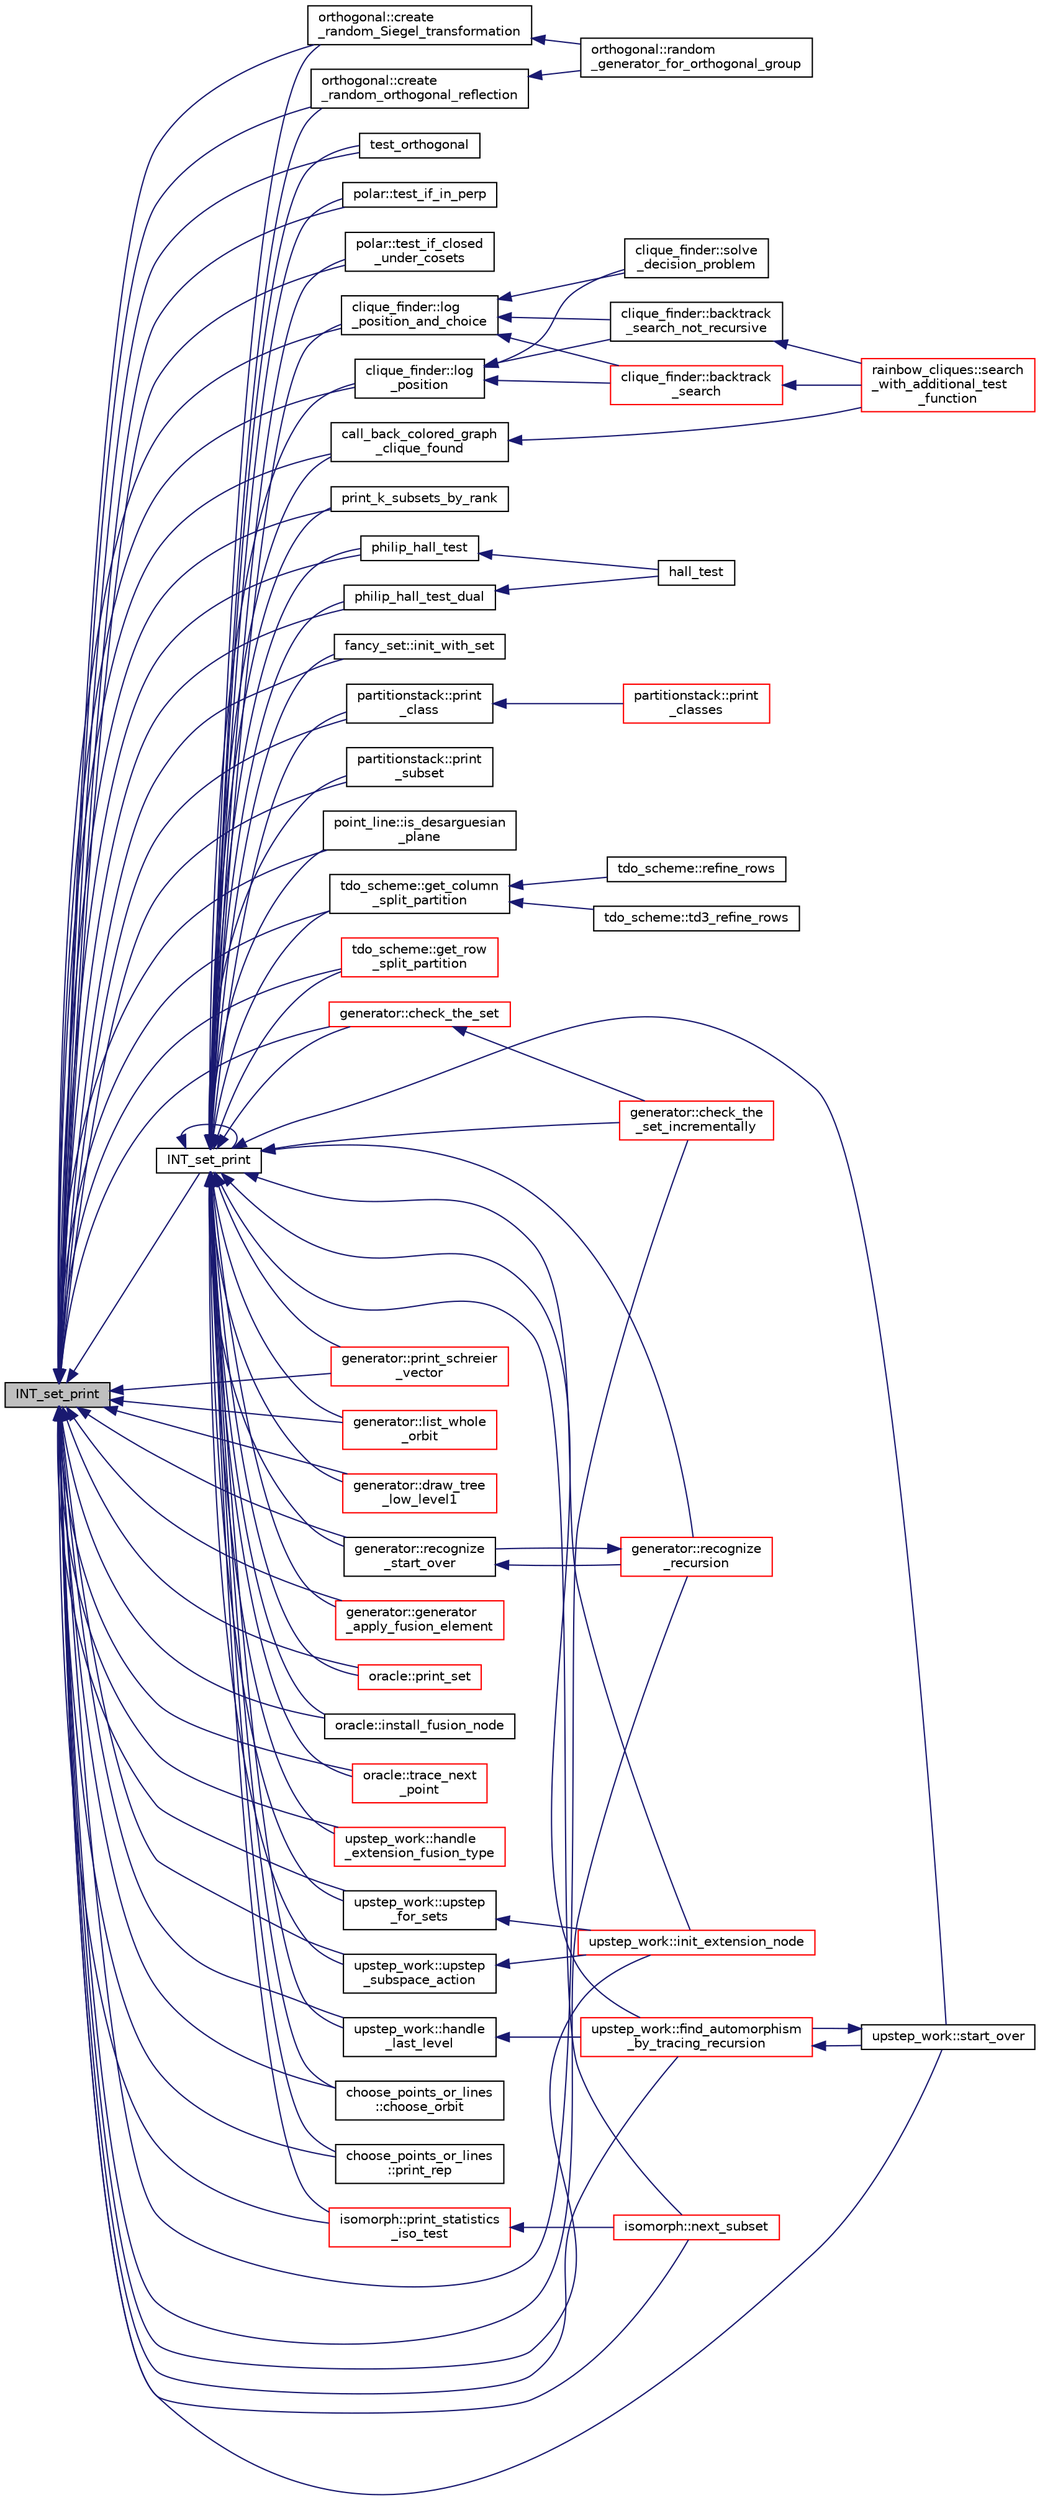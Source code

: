 digraph "INT_set_print"
{
  edge [fontname="Helvetica",fontsize="10",labelfontname="Helvetica",labelfontsize="10"];
  node [fontname="Helvetica",fontsize="10",shape=record];
  rankdir="LR";
  Node1341 [label="INT_set_print",height=0.2,width=0.4,color="black", fillcolor="grey75", style="filled", fontcolor="black"];
  Node1341 -> Node1342 [dir="back",color="midnightblue",fontsize="10",style="solid",fontname="Helvetica"];
  Node1342 [label="orthogonal::create\l_random_Siegel_transformation",height=0.2,width=0.4,color="black", fillcolor="white", style="filled",URL="$d7/daa/classorthogonal.html#ad691ec706194282d2954a5edaca883cf"];
  Node1342 -> Node1343 [dir="back",color="midnightblue",fontsize="10",style="solid",fontname="Helvetica"];
  Node1343 [label="orthogonal::random\l_generator_for_orthogonal_group",height=0.2,width=0.4,color="black", fillcolor="white", style="filled",URL="$d7/daa/classorthogonal.html#a380946c3af4d3d83118c409a7aecfe3d"];
  Node1341 -> Node1344 [dir="back",color="midnightblue",fontsize="10",style="solid",fontname="Helvetica"];
  Node1344 [label="orthogonal::create\l_random_orthogonal_reflection",height=0.2,width=0.4,color="black", fillcolor="white", style="filled",URL="$d7/daa/classorthogonal.html#a8cf782be9d4f9ffd3dfcd485e374e879"];
  Node1344 -> Node1343 [dir="back",color="midnightblue",fontsize="10",style="solid",fontname="Helvetica"];
  Node1341 -> Node1345 [dir="back",color="midnightblue",fontsize="10",style="solid",fontname="Helvetica"];
  Node1345 [label="test_orthogonal",height=0.2,width=0.4,color="black", fillcolor="white", style="filled",URL="$db/da0/lib_2foundations_2geometry_2orthogonal__points_8_c.html#ac991de424f12f1e96291c9df540caf16"];
  Node1341 -> Node1346 [dir="back",color="midnightblue",fontsize="10",style="solid",fontname="Helvetica"];
  Node1346 [label="polar::test_if_in_perp",height=0.2,width=0.4,color="black", fillcolor="white", style="filled",URL="$da/d1c/classpolar.html#a6e400ec31bb2c7ab36b3b19da84139a8"];
  Node1341 -> Node1347 [dir="back",color="midnightblue",fontsize="10",style="solid",fontname="Helvetica"];
  Node1347 [label="polar::test_if_closed\l_under_cosets",height=0.2,width=0.4,color="black", fillcolor="white", style="filled",URL="$da/d1c/classpolar.html#ac138ccb36cf30d262a8d8eb55e74486f"];
  Node1341 -> Node1348 [dir="back",color="midnightblue",fontsize="10",style="solid",fontname="Helvetica"];
  Node1348 [label="INT_set_print",height=0.2,width=0.4,color="black", fillcolor="white", style="filled",URL="$d5/db4/io__and__os_8h.html#a97614645ec11df30e0e896367f91ffd9"];
  Node1348 -> Node1342 [dir="back",color="midnightblue",fontsize="10",style="solid",fontname="Helvetica"];
  Node1348 -> Node1344 [dir="back",color="midnightblue",fontsize="10",style="solid",fontname="Helvetica"];
  Node1348 -> Node1345 [dir="back",color="midnightblue",fontsize="10",style="solid",fontname="Helvetica"];
  Node1348 -> Node1346 [dir="back",color="midnightblue",fontsize="10",style="solid",fontname="Helvetica"];
  Node1348 -> Node1347 [dir="back",color="midnightblue",fontsize="10",style="solid",fontname="Helvetica"];
  Node1348 -> Node1348 [dir="back",color="midnightblue",fontsize="10",style="solid",fontname="Helvetica"];
  Node1348 -> Node1349 [dir="back",color="midnightblue",fontsize="10",style="solid",fontname="Helvetica"];
  Node1349 [label="clique_finder::log\l_position_and_choice",height=0.2,width=0.4,color="black", fillcolor="white", style="filled",URL="$dc/d82/classclique__finder.html#aa4b011fdcab17998ca2fdd181a8f760f"];
  Node1349 -> Node1350 [dir="back",color="midnightblue",fontsize="10",style="solid",fontname="Helvetica"];
  Node1350 [label="clique_finder::backtrack\l_search",height=0.2,width=0.4,color="red", fillcolor="white", style="filled",URL="$dc/d82/classclique__finder.html#a94ab299b0915409a3bc1084186393e0a"];
  Node1350 -> Node1355 [dir="back",color="midnightblue",fontsize="10",style="solid",fontname="Helvetica"];
  Node1355 [label="rainbow_cliques::search\l_with_additional_test\l_function",height=0.2,width=0.4,color="red", fillcolor="white", style="filled",URL="$d3/d54/classrainbow__cliques.html#a38487c306d689486602968412f851b98"];
  Node1349 -> Node1357 [dir="back",color="midnightblue",fontsize="10",style="solid",fontname="Helvetica"];
  Node1357 [label="clique_finder::solve\l_decision_problem",height=0.2,width=0.4,color="black", fillcolor="white", style="filled",URL="$dc/d82/classclique__finder.html#a56caf53f860dbbc0b13448b5982773e2"];
  Node1349 -> Node1358 [dir="back",color="midnightblue",fontsize="10",style="solid",fontname="Helvetica"];
  Node1358 [label="clique_finder::backtrack\l_search_not_recursive",height=0.2,width=0.4,color="black", fillcolor="white", style="filled",URL="$dc/d82/classclique__finder.html#acc978a5b3e9fcd0c8e4a9b08d49d94e0"];
  Node1358 -> Node1355 [dir="back",color="midnightblue",fontsize="10",style="solid",fontname="Helvetica"];
  Node1348 -> Node1359 [dir="back",color="midnightblue",fontsize="10",style="solid",fontname="Helvetica"];
  Node1359 [label="clique_finder::log\l_position",height=0.2,width=0.4,color="black", fillcolor="white", style="filled",URL="$dc/d82/classclique__finder.html#a6824d3ea2049ef742dccfec9733ed1ec"];
  Node1359 -> Node1350 [dir="back",color="midnightblue",fontsize="10",style="solid",fontname="Helvetica"];
  Node1359 -> Node1357 [dir="back",color="midnightblue",fontsize="10",style="solid",fontname="Helvetica"];
  Node1359 -> Node1358 [dir="back",color="midnightblue",fontsize="10",style="solid",fontname="Helvetica"];
  Node1348 -> Node1360 [dir="back",color="midnightblue",fontsize="10",style="solid",fontname="Helvetica"];
  Node1360 [label="call_back_colored_graph\l_clique_found",height=0.2,width=0.4,color="black", fillcolor="white", style="filled",URL="$d7/d7e/graph__theory_8h.html#a89374a6e88e7da1264c7e1b594ec3559"];
  Node1360 -> Node1355 [dir="back",color="midnightblue",fontsize="10",style="solid",fontname="Helvetica"];
  Node1348 -> Node1361 [dir="back",color="midnightblue",fontsize="10",style="solid",fontname="Helvetica"];
  Node1361 [label="print_k_subsets_by_rank",height=0.2,width=0.4,color="black", fillcolor="white", style="filled",URL="$d2/d23/combinatorics_8h.html#a573a66b52b275979fcd61939288879a3"];
  Node1348 -> Node1362 [dir="back",color="midnightblue",fontsize="10",style="solid",fontname="Helvetica"];
  Node1362 [label="philip_hall_test",height=0.2,width=0.4,color="black", fillcolor="white", style="filled",URL="$d2/d23/combinatorics_8h.html#a19ef9173e76ddd95996c9cd05f9b3dd5"];
  Node1362 -> Node1363 [dir="back",color="midnightblue",fontsize="10",style="solid",fontname="Helvetica"];
  Node1363 [label="hall_test",height=0.2,width=0.4,color="black", fillcolor="white", style="filled",URL="$d2/d23/combinatorics_8h.html#a63902d1a255a4aed1b78b317e3d5bee0"];
  Node1348 -> Node1364 [dir="back",color="midnightblue",fontsize="10",style="solid",fontname="Helvetica"];
  Node1364 [label="philip_hall_test_dual",height=0.2,width=0.4,color="black", fillcolor="white", style="filled",URL="$d2/d23/combinatorics_8h.html#ad703ea244adc82fa2ed2f6723784e923"];
  Node1364 -> Node1363 [dir="back",color="midnightblue",fontsize="10",style="solid",fontname="Helvetica"];
  Node1348 -> Node1365 [dir="back",color="midnightblue",fontsize="10",style="solid",fontname="Helvetica"];
  Node1365 [label="fancy_set::init_with_set",height=0.2,width=0.4,color="black", fillcolor="white", style="filled",URL="$d5/da4/classfancy__set.html#a03b0a2b524e9ab493499c0f5f9fe4cfd"];
  Node1348 -> Node1366 [dir="back",color="midnightblue",fontsize="10",style="solid",fontname="Helvetica"];
  Node1366 [label="partitionstack::print\l_class",height=0.2,width=0.4,color="black", fillcolor="white", style="filled",URL="$d3/d87/classpartitionstack.html#a7dbde570bd374f43293acbcafb574e9a"];
  Node1366 -> Node1367 [dir="back",color="midnightblue",fontsize="10",style="solid",fontname="Helvetica"];
  Node1367 [label="partitionstack::print\l_classes",height=0.2,width=0.4,color="red", fillcolor="white", style="filled",URL="$d3/d87/classpartitionstack.html#a4402fb4ff1f6c91590899814cf91438c"];
  Node1348 -> Node1371 [dir="back",color="midnightblue",fontsize="10",style="solid",fontname="Helvetica"];
  Node1371 [label="partitionstack::print\l_subset",height=0.2,width=0.4,color="black", fillcolor="white", style="filled",URL="$d3/d87/classpartitionstack.html#a098714bf14613bfd7feebde5f28474ed"];
  Node1348 -> Node1372 [dir="back",color="midnightblue",fontsize="10",style="solid",fontname="Helvetica"];
  Node1372 [label="point_line::is_desarguesian\l_plane",height=0.2,width=0.4,color="black", fillcolor="white", style="filled",URL="$dd/def/classpoint__line.html#a664189dde33698267c4c82b1ee3aa401"];
  Node1348 -> Node1373 [dir="back",color="midnightblue",fontsize="10",style="solid",fontname="Helvetica"];
  Node1373 [label="tdo_scheme::get_column\l_split_partition",height=0.2,width=0.4,color="black", fillcolor="white", style="filled",URL="$d7/dbc/classtdo__scheme.html#a5555b89fcee5e51193ccc8e13ac782a5"];
  Node1373 -> Node1374 [dir="back",color="midnightblue",fontsize="10",style="solid",fontname="Helvetica"];
  Node1374 [label="tdo_scheme::refine_rows",height=0.2,width=0.4,color="black", fillcolor="white", style="filled",URL="$d7/dbc/classtdo__scheme.html#a46e53efbb78910f9f40c6c747ef2e12a"];
  Node1373 -> Node1375 [dir="back",color="midnightblue",fontsize="10",style="solid",fontname="Helvetica"];
  Node1375 [label="tdo_scheme::td3_refine_rows",height=0.2,width=0.4,color="black", fillcolor="white", style="filled",URL="$d7/dbc/classtdo__scheme.html#a408d97466d7eb8ab85a8b4f89d450481"];
  Node1348 -> Node1376 [dir="back",color="midnightblue",fontsize="10",style="solid",fontname="Helvetica"];
  Node1376 [label="tdo_scheme::get_row\l_split_partition",height=0.2,width=0.4,color="red", fillcolor="white", style="filled",URL="$d7/dbc/classtdo__scheme.html#ad12273edf8ebfd4141d2c30c59d4048f"];
  Node1348 -> Node1379 [dir="back",color="midnightblue",fontsize="10",style="solid",fontname="Helvetica"];
  Node1379 [label="generator::check_the_set",height=0.2,width=0.4,color="red", fillcolor="white", style="filled",URL="$d7/d73/classgenerator.html#a584bdf110f34a1d5c171a6d56c1a33ec"];
  Node1379 -> Node1380 [dir="back",color="midnightblue",fontsize="10",style="solid",fontname="Helvetica"];
  Node1380 [label="generator::check_the\l_set_incrementally",height=0.2,width=0.4,color="red", fillcolor="white", style="filled",URL="$d7/d73/classgenerator.html#a6ffae728f3b12f9879cb614d9b37660a"];
  Node1348 -> Node1380 [dir="back",color="midnightblue",fontsize="10",style="solid",fontname="Helvetica"];
  Node1348 -> Node1469 [dir="back",color="midnightblue",fontsize="10",style="solid",fontname="Helvetica"];
  Node1469 [label="generator::print_schreier\l_vector",height=0.2,width=0.4,color="red", fillcolor="white", style="filled",URL="$d7/d73/classgenerator.html#aa31c8a1d5c8f5ccb054a07455983b0d1"];
  Node1348 -> Node1471 [dir="back",color="midnightblue",fontsize="10",style="solid",fontname="Helvetica"];
  Node1471 [label="generator::list_whole\l_orbit",height=0.2,width=0.4,color="red", fillcolor="white", style="filled",URL="$d7/d73/classgenerator.html#aa102d1c1e32f0cd1dafeab1e0d1c18c1"];
  Node1348 -> Node1475 [dir="back",color="midnightblue",fontsize="10",style="solid",fontname="Helvetica"];
  Node1475 [label="generator::draw_tree\l_low_level1",height=0.2,width=0.4,color="red", fillcolor="white", style="filled",URL="$d7/d73/classgenerator.html#a05c91a8f773c25fbad2e806201d5f0d3"];
  Node1348 -> Node1481 [dir="back",color="midnightblue",fontsize="10",style="solid",fontname="Helvetica"];
  Node1481 [label="generator::recognize\l_start_over",height=0.2,width=0.4,color="black", fillcolor="white", style="filled",URL="$d7/d73/classgenerator.html#a919203a185166f12cf3d30aa24fae4d4"];
  Node1481 -> Node1482 [dir="back",color="midnightblue",fontsize="10",style="solid",fontname="Helvetica"];
  Node1482 [label="generator::recognize\l_recursion",height=0.2,width=0.4,color="red", fillcolor="white", style="filled",URL="$d7/d73/classgenerator.html#aaa01a7f679c27da5a9602b31c66d47ee"];
  Node1482 -> Node1481 [dir="back",color="midnightblue",fontsize="10",style="solid",fontname="Helvetica"];
  Node1348 -> Node1482 [dir="back",color="midnightblue",fontsize="10",style="solid",fontname="Helvetica"];
  Node1348 -> Node1489 [dir="back",color="midnightblue",fontsize="10",style="solid",fontname="Helvetica"];
  Node1489 [label="generator::generator\l_apply_fusion_element",height=0.2,width=0.4,color="red", fillcolor="white", style="filled",URL="$d7/d73/classgenerator.html#a5e555672da45c6fbc2c5b2d2aa9bb537"];
  Node1348 -> Node1538 [dir="back",color="midnightblue",fontsize="10",style="solid",fontname="Helvetica"];
  Node1538 [label="oracle::print_set",height=0.2,width=0.4,color="red", fillcolor="white", style="filled",URL="$d7/da7/classoracle.html#ad61bc9aa21c6a21da3845c83450faedc"];
  Node1348 -> Node1554 [dir="back",color="midnightblue",fontsize="10",style="solid",fontname="Helvetica"];
  Node1554 [label="oracle::install_fusion_node",height=0.2,width=0.4,color="black", fillcolor="white", style="filled",URL="$d7/da7/classoracle.html#a8375f717ccaea657f03f4d03fa68a9a2"];
  Node1348 -> Node1555 [dir="back",color="midnightblue",fontsize="10",style="solid",fontname="Helvetica"];
  Node1555 [label="oracle::trace_next\l_point",height=0.2,width=0.4,color="red", fillcolor="white", style="filled",URL="$d7/da7/classoracle.html#ae86c3f9d4b95b5a6e88ee0959942ecde"];
  Node1348 -> Node1491 [dir="back",color="midnightblue",fontsize="10",style="solid",fontname="Helvetica"];
  Node1491 [label="upstep_work::handle\l_extension_fusion_type",height=0.2,width=0.4,color="red", fillcolor="white", style="filled",URL="$d2/dd6/classupstep__work.html#a36d44fd802b8b56c9ae1d64485e5f396"];
  Node1348 -> Node1550 [dir="back",color="midnightblue",fontsize="10",style="solid",fontname="Helvetica"];
  Node1550 [label="upstep_work::init_extension_node",height=0.2,width=0.4,color="red", fillcolor="white", style="filled",URL="$d2/dd6/classupstep__work.html#ad74931a4c6dc97102d405a755433297d"];
  Node1348 -> Node1549 [dir="back",color="midnightblue",fontsize="10",style="solid",fontname="Helvetica"];
  Node1549 [label="upstep_work::upstep\l_for_sets",height=0.2,width=0.4,color="black", fillcolor="white", style="filled",URL="$d2/dd6/classupstep__work.html#acbfe3d5e23c38c3dc8f5908e0bc5bf1b"];
  Node1549 -> Node1550 [dir="back",color="midnightblue",fontsize="10",style="solid",fontname="Helvetica"];
  Node1348 -> Node1552 [dir="back",color="midnightblue",fontsize="10",style="solid",fontname="Helvetica"];
  Node1552 [label="upstep_work::upstep\l_subspace_action",height=0.2,width=0.4,color="black", fillcolor="white", style="filled",URL="$d2/dd6/classupstep__work.html#afd45c862c93f460a2e523f074d024529"];
  Node1552 -> Node1550 [dir="back",color="midnightblue",fontsize="10",style="solid",fontname="Helvetica"];
  Node1348 -> Node1547 [dir="back",color="midnightblue",fontsize="10",style="solid",fontname="Helvetica"];
  Node1547 [label="upstep_work::find_automorphism\l_by_tracing_recursion",height=0.2,width=0.4,color="red", fillcolor="white", style="filled",URL="$d2/dd6/classupstep__work.html#a621a83906c4c31d4de34963f6eaa668d"];
  Node1547 -> Node1553 [dir="back",color="midnightblue",fontsize="10",style="solid",fontname="Helvetica"];
  Node1553 [label="upstep_work::start_over",height=0.2,width=0.4,color="black", fillcolor="white", style="filled",URL="$d2/dd6/classupstep__work.html#ad1eba8d53528a3a0277041883a5724c3"];
  Node1553 -> Node1547 [dir="back",color="midnightblue",fontsize="10",style="solid",fontname="Helvetica"];
  Node1348 -> Node1558 [dir="back",color="midnightblue",fontsize="10",style="solid",fontname="Helvetica"];
  Node1558 [label="upstep_work::handle\l_last_level",height=0.2,width=0.4,color="black", fillcolor="white", style="filled",URL="$d2/dd6/classupstep__work.html#a5e4dd0050b47d8143df44a4364003daa"];
  Node1558 -> Node1547 [dir="back",color="midnightblue",fontsize="10",style="solid",fontname="Helvetica"];
  Node1348 -> Node1553 [dir="back",color="midnightblue",fontsize="10",style="solid",fontname="Helvetica"];
  Node1348 -> Node1517 [dir="back",color="midnightblue",fontsize="10",style="solid",fontname="Helvetica"];
  Node1517 [label="choose_points_or_lines\l::choose_orbit",height=0.2,width=0.4,color="black", fillcolor="white", style="filled",URL="$d6/d75/classchoose__points__or__lines.html#a17def7dc2b9407b483d887fb24fab74d"];
  Node1348 -> Node1559 [dir="back",color="midnightblue",fontsize="10",style="solid",fontname="Helvetica"];
  Node1559 [label="choose_points_or_lines\l::print_rep",height=0.2,width=0.4,color="black", fillcolor="white", style="filled",URL="$d6/d75/classchoose__points__or__lines.html#a9ddb55ec204f9df972d5eb9e2cc9a118"];
  Node1348 -> Node1560 [dir="back",color="midnightblue",fontsize="10",style="solid",fontname="Helvetica"];
  Node1560 [label="isomorph::next_subset",height=0.2,width=0.4,color="red", fillcolor="white", style="filled",URL="$d3/d5f/classisomorph.html#a9e5876d214f75b10f9b301115ed80002"];
  Node1348 -> Node1563 [dir="back",color="midnightblue",fontsize="10",style="solid",fontname="Helvetica"];
  Node1563 [label="isomorph::print_statistics\l_iso_test",height=0.2,width=0.4,color="red", fillcolor="white", style="filled",URL="$d3/d5f/classisomorph.html#a92a0591020464dd4974d2b17f7be862b"];
  Node1563 -> Node1560 [dir="back",color="midnightblue",fontsize="10",style="solid",fontname="Helvetica"];
  Node1341 -> Node1349 [dir="back",color="midnightblue",fontsize="10",style="solid",fontname="Helvetica"];
  Node1341 -> Node1359 [dir="back",color="midnightblue",fontsize="10",style="solid",fontname="Helvetica"];
  Node1341 -> Node1360 [dir="back",color="midnightblue",fontsize="10",style="solid",fontname="Helvetica"];
  Node1341 -> Node1361 [dir="back",color="midnightblue",fontsize="10",style="solid",fontname="Helvetica"];
  Node1341 -> Node1362 [dir="back",color="midnightblue",fontsize="10",style="solid",fontname="Helvetica"];
  Node1341 -> Node1364 [dir="back",color="midnightblue",fontsize="10",style="solid",fontname="Helvetica"];
  Node1341 -> Node1365 [dir="back",color="midnightblue",fontsize="10",style="solid",fontname="Helvetica"];
  Node1341 -> Node1366 [dir="back",color="midnightblue",fontsize="10",style="solid",fontname="Helvetica"];
  Node1341 -> Node1371 [dir="back",color="midnightblue",fontsize="10",style="solid",fontname="Helvetica"];
  Node1341 -> Node1372 [dir="back",color="midnightblue",fontsize="10",style="solid",fontname="Helvetica"];
  Node1341 -> Node1373 [dir="back",color="midnightblue",fontsize="10",style="solid",fontname="Helvetica"];
  Node1341 -> Node1376 [dir="back",color="midnightblue",fontsize="10",style="solid",fontname="Helvetica"];
  Node1341 -> Node1379 [dir="back",color="midnightblue",fontsize="10",style="solid",fontname="Helvetica"];
  Node1341 -> Node1380 [dir="back",color="midnightblue",fontsize="10",style="solid",fontname="Helvetica"];
  Node1341 -> Node1469 [dir="back",color="midnightblue",fontsize="10",style="solid",fontname="Helvetica"];
  Node1341 -> Node1471 [dir="back",color="midnightblue",fontsize="10",style="solid",fontname="Helvetica"];
  Node1341 -> Node1475 [dir="back",color="midnightblue",fontsize="10",style="solid",fontname="Helvetica"];
  Node1341 -> Node1481 [dir="back",color="midnightblue",fontsize="10",style="solid",fontname="Helvetica"];
  Node1341 -> Node1482 [dir="back",color="midnightblue",fontsize="10",style="solid",fontname="Helvetica"];
  Node1341 -> Node1489 [dir="back",color="midnightblue",fontsize="10",style="solid",fontname="Helvetica"];
  Node1341 -> Node1538 [dir="back",color="midnightblue",fontsize="10",style="solid",fontname="Helvetica"];
  Node1341 -> Node1554 [dir="back",color="midnightblue",fontsize="10",style="solid",fontname="Helvetica"];
  Node1341 -> Node1555 [dir="back",color="midnightblue",fontsize="10",style="solid",fontname="Helvetica"];
  Node1341 -> Node1491 [dir="back",color="midnightblue",fontsize="10",style="solid",fontname="Helvetica"];
  Node1341 -> Node1550 [dir="back",color="midnightblue",fontsize="10",style="solid",fontname="Helvetica"];
  Node1341 -> Node1549 [dir="back",color="midnightblue",fontsize="10",style="solid",fontname="Helvetica"];
  Node1341 -> Node1552 [dir="back",color="midnightblue",fontsize="10",style="solid",fontname="Helvetica"];
  Node1341 -> Node1547 [dir="back",color="midnightblue",fontsize="10",style="solid",fontname="Helvetica"];
  Node1341 -> Node1558 [dir="back",color="midnightblue",fontsize="10",style="solid",fontname="Helvetica"];
  Node1341 -> Node1553 [dir="back",color="midnightblue",fontsize="10",style="solid",fontname="Helvetica"];
  Node1341 -> Node1517 [dir="back",color="midnightblue",fontsize="10",style="solid",fontname="Helvetica"];
  Node1341 -> Node1559 [dir="back",color="midnightblue",fontsize="10",style="solid",fontname="Helvetica"];
  Node1341 -> Node1560 [dir="back",color="midnightblue",fontsize="10",style="solid",fontname="Helvetica"];
  Node1341 -> Node1563 [dir="back",color="midnightblue",fontsize="10",style="solid",fontname="Helvetica"];
}
